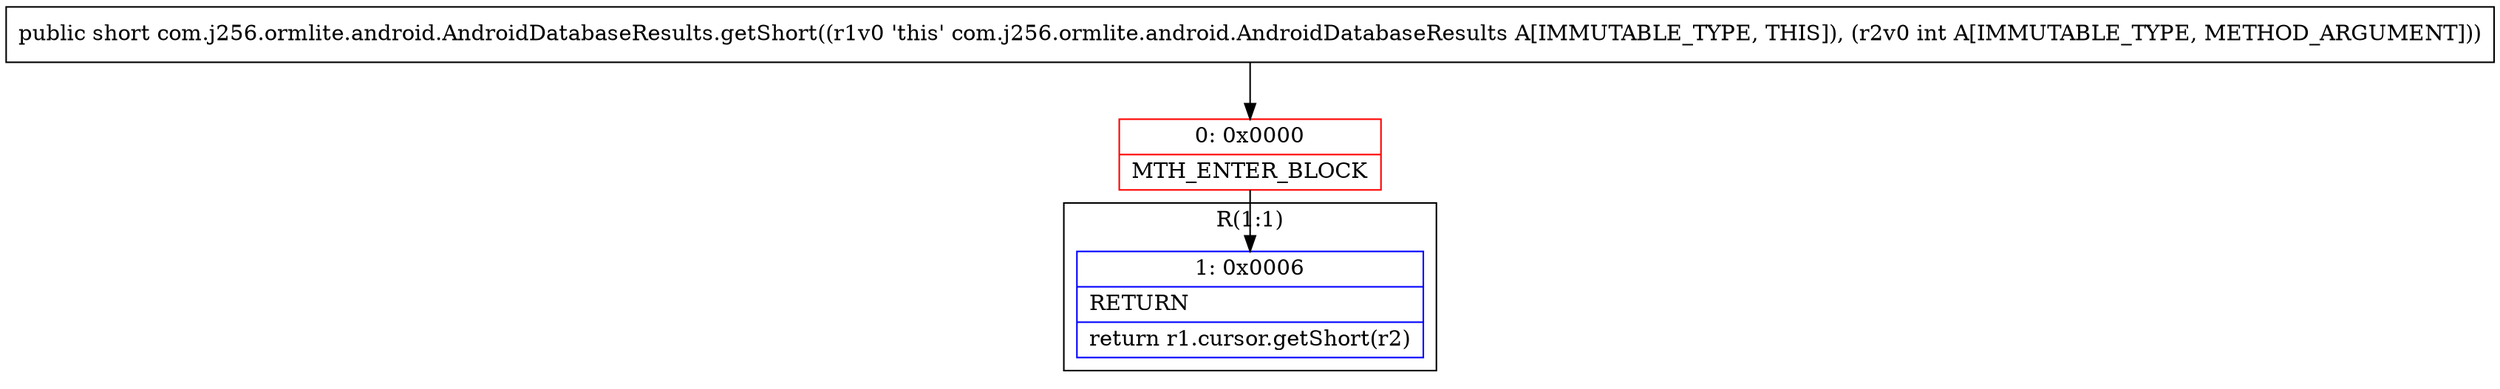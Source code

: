 digraph "CFG forcom.j256.ormlite.android.AndroidDatabaseResults.getShort(I)S" {
subgraph cluster_Region_1226616131 {
label = "R(1:1)";
node [shape=record,color=blue];
Node_1 [shape=record,label="{1\:\ 0x0006|RETURN\l|return r1.cursor.getShort(r2)\l}"];
}
Node_0 [shape=record,color=red,label="{0\:\ 0x0000|MTH_ENTER_BLOCK\l}"];
MethodNode[shape=record,label="{public short com.j256.ormlite.android.AndroidDatabaseResults.getShort((r1v0 'this' com.j256.ormlite.android.AndroidDatabaseResults A[IMMUTABLE_TYPE, THIS]), (r2v0 int A[IMMUTABLE_TYPE, METHOD_ARGUMENT])) }"];
MethodNode -> Node_0;
Node_0 -> Node_1;
}


